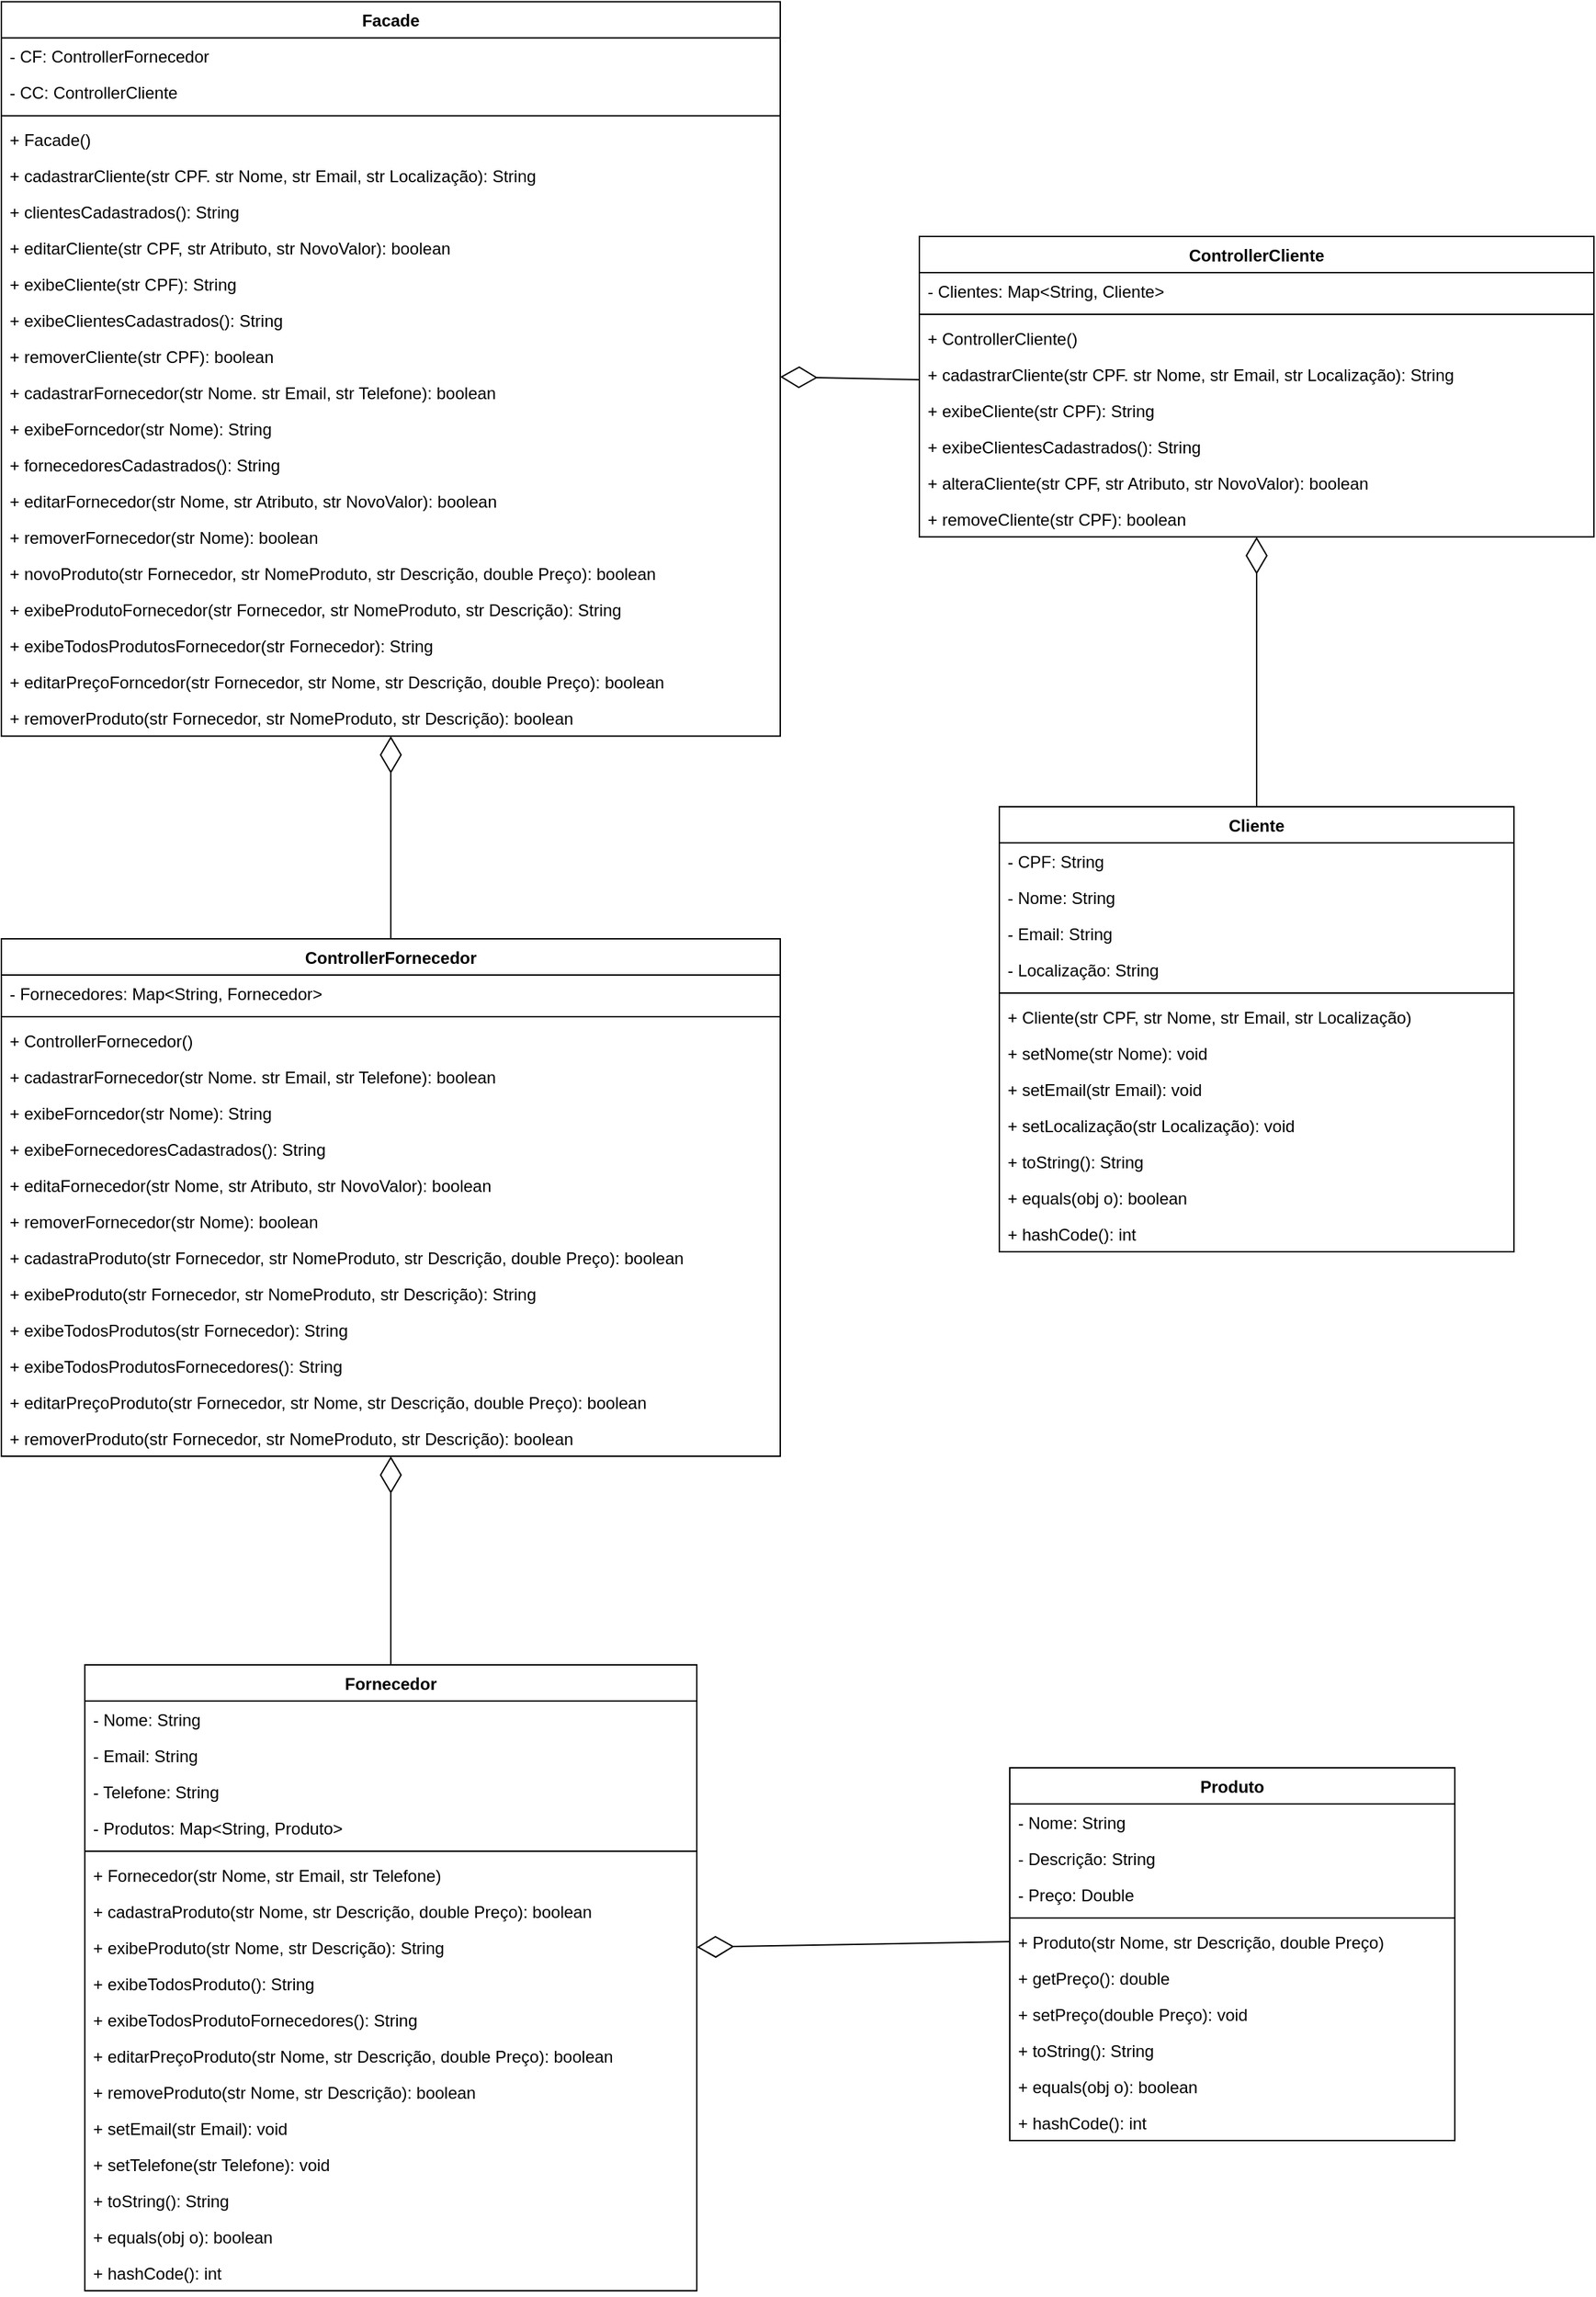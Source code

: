 <mxfile version="10.6.7" type="github"><diagram id="1dacf897ab-67nC6Y--v" name="Page-1"><mxGraphModel dx="1327" dy="1878" grid="1" gridSize="10" guides="1" tooltips="1" connect="1" arrows="1" fold="1" page="1" pageScale="1" pageWidth="850" pageHeight="1100" math="0" shadow="0"><root><mxCell id="0"/><mxCell id="1" parent="0"/><mxCell id="9AOsRPNk2wngLEuKn75F-15" value="ControllerFornecedor" style="swimlane;fontStyle=1;align=center;verticalAlign=top;childLayout=stackLayout;horizontal=1;startSize=26;horizontalStack=0;resizeParent=1;resizeParentMax=0;resizeLast=0;collapsible=1;marginBottom=0;" parent="1" vertex="1"><mxGeometry x="30" y="175" width="560" height="372" as="geometry"/></mxCell><mxCell id="9AOsRPNk2wngLEuKn75F-70" value="- Fornecedores: Map&lt;String, Fornecedor&gt;" style="text;strokeColor=none;fillColor=none;align=left;verticalAlign=top;spacingLeft=4;spacingRight=4;overflow=hidden;rotatable=0;points=[[0,0.5],[1,0.5]];portConstraint=eastwest;" parent="9AOsRPNk2wngLEuKn75F-15" vertex="1"><mxGeometry y="26" width="560" height="26" as="geometry"/></mxCell><mxCell id="9AOsRPNk2wngLEuKn75F-17" value="" style="line;strokeWidth=1;fillColor=none;align=left;verticalAlign=middle;spacingTop=-1;spacingLeft=3;spacingRight=3;rotatable=0;labelPosition=right;points=[];portConstraint=eastwest;" parent="9AOsRPNk2wngLEuKn75F-15" vertex="1"><mxGeometry y="52" width="560" height="8" as="geometry"/></mxCell><mxCell id="9AOsRPNk2wngLEuKn75F-25" value="+ ControllerFornecedor()" style="text;strokeColor=none;fillColor=none;align=left;verticalAlign=top;spacingLeft=4;spacingRight=4;overflow=hidden;rotatable=0;points=[[0,0.5],[1,0.5]];portConstraint=eastwest;" parent="9AOsRPNk2wngLEuKn75F-15" vertex="1"><mxGeometry y="60" width="560" height="26" as="geometry"/></mxCell><mxCell id="9AOsRPNk2wngLEuKn75F-29" value="+ cadastrarFornecedor(str Nome. str Email, str Telefone): boolean" style="text;strokeColor=none;fillColor=none;align=left;verticalAlign=top;spacingLeft=4;spacingRight=4;overflow=hidden;rotatable=0;points=[[0,0.5],[1,0.5]];portConstraint=eastwest;" parent="9AOsRPNk2wngLEuKn75F-15" vertex="1"><mxGeometry y="86" width="560" height="26" as="geometry"/></mxCell><mxCell id="9AOsRPNk2wngLEuKn75F-30" value="+ exibeForncedor(str Nome): String" style="text;strokeColor=none;fillColor=none;align=left;verticalAlign=top;spacingLeft=4;spacingRight=4;overflow=hidden;rotatable=0;points=[[0,0.5],[1,0.5]];portConstraint=eastwest;" parent="9AOsRPNk2wngLEuKn75F-15" vertex="1"><mxGeometry y="112" width="560" height="26" as="geometry"/></mxCell><mxCell id="9AOsRPNk2wngLEuKn75F-74" value="+ exibeFornecedoresCadastrados(): String" style="text;strokeColor=none;fillColor=none;align=left;verticalAlign=top;spacingLeft=4;spacingRight=4;overflow=hidden;rotatable=0;points=[[0,0.5],[1,0.5]];portConstraint=eastwest;" parent="9AOsRPNk2wngLEuKn75F-15" vertex="1"><mxGeometry y="138" width="560" height="26" as="geometry"/></mxCell><mxCell id="x8V8g_5P_3OUalt4DLKh-25" value="+ editaFornecedor(str Nome, str Atributo, str NovoValor): boolean" style="text;strokeColor=none;fillColor=none;align=left;verticalAlign=top;spacingLeft=4;spacingRight=4;overflow=hidden;rotatable=0;points=[[0,0.5],[1,0.5]];portConstraint=eastwest;" parent="9AOsRPNk2wngLEuKn75F-15" vertex="1"><mxGeometry y="164" width="560" height="26" as="geometry"/></mxCell><mxCell id="9AOsRPNk2wngLEuKn75F-76" value="+ removerFornecedor(str Nome): boolean" style="text;strokeColor=none;fillColor=none;align=left;verticalAlign=top;spacingLeft=4;spacingRight=4;overflow=hidden;rotatable=0;points=[[0,0.5],[1,0.5]];portConstraint=eastwest;" parent="9AOsRPNk2wngLEuKn75F-15" vertex="1"><mxGeometry y="190" width="560" height="26" as="geometry"/></mxCell><mxCell id="9AOsRPNk2wngLEuKn75F-77" value="+ cadastraProduto(str Fornecedor, str NomeProduto, str Descrição, double Preço): boolean" style="text;strokeColor=none;fillColor=none;align=left;verticalAlign=top;spacingLeft=4;spacingRight=4;overflow=hidden;rotatable=0;points=[[0,0.5],[1,0.5]];portConstraint=eastwest;" parent="9AOsRPNk2wngLEuKn75F-15" vertex="1"><mxGeometry y="216" width="560" height="26" as="geometry"/></mxCell><mxCell id="9AOsRPNk2wngLEuKn75F-78" value="+ exibeProduto(str Fornecedor, str NomeProduto, str Descrição): String" style="text;strokeColor=none;fillColor=none;align=left;verticalAlign=top;spacingLeft=4;spacingRight=4;overflow=hidden;rotatable=0;points=[[0,0.5],[1,0.5]];portConstraint=eastwest;" parent="9AOsRPNk2wngLEuKn75F-15" vertex="1"><mxGeometry y="242" width="560" height="26" as="geometry"/></mxCell><mxCell id="9AOsRPNk2wngLEuKn75F-81" value="+ exibeTodosProdutos(str Fornecedor): String" style="text;strokeColor=none;fillColor=none;align=left;verticalAlign=top;spacingLeft=4;spacingRight=4;overflow=hidden;rotatable=0;points=[[0,0.5],[1,0.5]];portConstraint=eastwest;" parent="9AOsRPNk2wngLEuKn75F-15" vertex="1"><mxGeometry y="268" width="560" height="26" as="geometry"/></mxCell><mxCell id="x8V8g_5P_3OUalt4DLKh-27" value="+ exibeTodosProdutosFornecedores(): String" style="text;strokeColor=none;fillColor=none;align=left;verticalAlign=top;spacingLeft=4;spacingRight=4;overflow=hidden;rotatable=0;points=[[0,0.5],[1,0.5]];portConstraint=eastwest;" parent="9AOsRPNk2wngLEuKn75F-15" vertex="1"><mxGeometry y="294" width="560" height="26" as="geometry"/></mxCell><mxCell id="9AOsRPNk2wngLEuKn75F-82" value="+ editarPreçoProduto(str Fornecedor, str Nome, str Descrição, double Preço): boolean" style="text;strokeColor=none;fillColor=none;align=left;verticalAlign=top;spacingLeft=4;spacingRight=4;overflow=hidden;rotatable=0;points=[[0,0.5],[1,0.5]];portConstraint=eastwest;" parent="9AOsRPNk2wngLEuKn75F-15" vertex="1"><mxGeometry y="320" width="560" height="26" as="geometry"/></mxCell><mxCell id="9AOsRPNk2wngLEuKn75F-84" value="+ removerProduto(str Fornecedor, str NomeProduto, str Descrição): boolean" style="text;strokeColor=none;fillColor=none;align=left;verticalAlign=top;spacingLeft=4;spacingRight=4;overflow=hidden;rotatable=0;points=[[0,0.5],[1,0.5]];portConstraint=eastwest;" parent="9AOsRPNk2wngLEuKn75F-15" vertex="1"><mxGeometry y="346" width="560" height="26" as="geometry"/></mxCell><mxCell id="9AOsRPNk2wngLEuKn75F-31" value="Cliente" style="swimlane;fontStyle=1;align=center;verticalAlign=top;childLayout=stackLayout;horizontal=1;startSize=26;horizontalStack=0;resizeParent=1;resizeParentMax=0;resizeLast=0;collapsible=1;marginBottom=0;" parent="1" vertex="1"><mxGeometry x="747.5" y="80" width="370" height="320" as="geometry"/></mxCell><mxCell id="9AOsRPNk2wngLEuKn75F-32" value="- CPF: String" style="text;strokeColor=none;fillColor=none;align=left;verticalAlign=top;spacingLeft=4;spacingRight=4;overflow=hidden;rotatable=0;points=[[0,0.5],[1,0.5]];portConstraint=eastwest;" parent="9AOsRPNk2wngLEuKn75F-31" vertex="1"><mxGeometry y="26" width="370" height="26" as="geometry"/></mxCell><mxCell id="9AOsRPNk2wngLEuKn75F-35" value="- Nome: String" style="text;strokeColor=none;fillColor=none;align=left;verticalAlign=top;spacingLeft=4;spacingRight=4;overflow=hidden;rotatable=0;points=[[0,0.5],[1,0.5]];portConstraint=eastwest;" parent="9AOsRPNk2wngLEuKn75F-31" vertex="1"><mxGeometry y="52" width="370" height="26" as="geometry"/></mxCell><mxCell id="9AOsRPNk2wngLEuKn75F-36" value="- Email: String" style="text;strokeColor=none;fillColor=none;align=left;verticalAlign=top;spacingLeft=4;spacingRight=4;overflow=hidden;rotatable=0;points=[[0,0.5],[1,0.5]];portConstraint=eastwest;" parent="9AOsRPNk2wngLEuKn75F-31" vertex="1"><mxGeometry y="78" width="370" height="26" as="geometry"/></mxCell><mxCell id="9AOsRPNk2wngLEuKn75F-37" value="- Localização: String" style="text;strokeColor=none;fillColor=none;align=left;verticalAlign=top;spacingLeft=4;spacingRight=4;overflow=hidden;rotatable=0;points=[[0,0.5],[1,0.5]];portConstraint=eastwest;" parent="9AOsRPNk2wngLEuKn75F-31" vertex="1"><mxGeometry y="104" width="370" height="26" as="geometry"/></mxCell><mxCell id="9AOsRPNk2wngLEuKn75F-33" value="" style="line;strokeWidth=1;fillColor=none;align=left;verticalAlign=middle;spacingTop=-1;spacingLeft=3;spacingRight=3;rotatable=0;labelPosition=right;points=[];portConstraint=eastwest;" parent="9AOsRPNk2wngLEuKn75F-31" vertex="1"><mxGeometry y="130" width="370" height="8" as="geometry"/></mxCell><mxCell id="9AOsRPNk2wngLEuKn75F-38" value="+ Cliente(str CPF, str Nome, str Email, str Localização)" style="text;strokeColor=none;fillColor=none;align=left;verticalAlign=top;spacingLeft=4;spacingRight=4;overflow=hidden;rotatable=0;points=[[0,0.5],[1,0.5]];portConstraint=eastwest;" parent="9AOsRPNk2wngLEuKn75F-31" vertex="1"><mxGeometry y="138" width="370" height="26" as="geometry"/></mxCell><mxCell id="9AOsRPNk2wngLEuKn75F-71" value="+ setNome(str Nome): void" style="text;strokeColor=none;fillColor=none;align=left;verticalAlign=top;spacingLeft=4;spacingRight=4;overflow=hidden;rotatable=0;points=[[0,0.5],[1,0.5]];portConstraint=eastwest;" parent="9AOsRPNk2wngLEuKn75F-31" vertex="1"><mxGeometry y="164" width="370" height="26" as="geometry"/></mxCell><mxCell id="9AOsRPNk2wngLEuKn75F-72" value="+ setEmail(str Email): void" style="text;strokeColor=none;fillColor=none;align=left;verticalAlign=top;spacingLeft=4;spacingRight=4;overflow=hidden;rotatable=0;points=[[0,0.5],[1,0.5]];portConstraint=eastwest;" parent="9AOsRPNk2wngLEuKn75F-31" vertex="1"><mxGeometry y="190" width="370" height="26" as="geometry"/></mxCell><mxCell id="9AOsRPNk2wngLEuKn75F-73" value="+ setLocalização(str Localização): void" style="text;strokeColor=none;fillColor=none;align=left;verticalAlign=top;spacingLeft=4;spacingRight=4;overflow=hidden;rotatable=0;points=[[0,0.5],[1,0.5]];portConstraint=eastwest;" parent="9AOsRPNk2wngLEuKn75F-31" vertex="1"><mxGeometry y="216" width="370" height="26" as="geometry"/></mxCell><mxCell id="9AOsRPNk2wngLEuKn75F-34" value="+ toString(): String" style="text;strokeColor=none;fillColor=none;align=left;verticalAlign=top;spacingLeft=4;spacingRight=4;overflow=hidden;rotatable=0;points=[[0,0.5],[1,0.5]];portConstraint=eastwest;" parent="9AOsRPNk2wngLEuKn75F-31" vertex="1"><mxGeometry y="242" width="370" height="26" as="geometry"/></mxCell><mxCell id="9AOsRPNk2wngLEuKn75F-39" value="+ equals(obj o): boolean" style="text;strokeColor=none;fillColor=none;align=left;verticalAlign=top;spacingLeft=4;spacingRight=4;overflow=hidden;rotatable=0;points=[[0,0.5],[1,0.5]];portConstraint=eastwest;" parent="9AOsRPNk2wngLEuKn75F-31" vertex="1"><mxGeometry y="268" width="370" height="26" as="geometry"/></mxCell><mxCell id="9AOsRPNk2wngLEuKn75F-40" value="+ hashCode(): int" style="text;strokeColor=none;fillColor=none;align=left;verticalAlign=top;spacingLeft=4;spacingRight=4;overflow=hidden;rotatable=0;points=[[0,0.5],[1,0.5]];portConstraint=eastwest;" parent="9AOsRPNk2wngLEuKn75F-31" vertex="1"><mxGeometry y="294" width="370" height="26" as="geometry"/></mxCell><mxCell id="9AOsRPNk2wngLEuKn75F-41" value="Produto" style="swimlane;fontStyle=1;align=center;verticalAlign=top;childLayout=stackLayout;horizontal=1;startSize=26;horizontalStack=0;resizeParent=1;resizeParentMax=0;resizeLast=0;collapsible=1;marginBottom=0;" parent="1" vertex="1"><mxGeometry x="755" y="771" width="320" height="268" as="geometry"/></mxCell><mxCell id="9AOsRPNk2wngLEuKn75F-42" value="- Nome: String" style="text;strokeColor=none;fillColor=none;align=left;verticalAlign=top;spacingLeft=4;spacingRight=4;overflow=hidden;rotatable=0;points=[[0,0.5],[1,0.5]];portConstraint=eastwest;" parent="9AOsRPNk2wngLEuKn75F-41" vertex="1"><mxGeometry y="26" width="320" height="26" as="geometry"/></mxCell><mxCell id="9AOsRPNk2wngLEuKn75F-45" value="- Descrição: String" style="text;strokeColor=none;fillColor=none;align=left;verticalAlign=top;spacingLeft=4;spacingRight=4;overflow=hidden;rotatable=0;points=[[0,0.5],[1,0.5]];portConstraint=eastwest;" parent="9AOsRPNk2wngLEuKn75F-41" vertex="1"><mxGeometry y="52" width="320" height="26" as="geometry"/></mxCell><mxCell id="9AOsRPNk2wngLEuKn75F-46" value="- Preço: Double" style="text;strokeColor=none;fillColor=none;align=left;verticalAlign=top;spacingLeft=4;spacingRight=4;overflow=hidden;rotatable=0;points=[[0,0.5],[1,0.5]];portConstraint=eastwest;" parent="9AOsRPNk2wngLEuKn75F-41" vertex="1"><mxGeometry y="78" width="320" height="26" as="geometry"/></mxCell><mxCell id="9AOsRPNk2wngLEuKn75F-43" value="" style="line;strokeWidth=1;fillColor=none;align=left;verticalAlign=middle;spacingTop=-1;spacingLeft=3;spacingRight=3;rotatable=0;labelPosition=right;points=[];portConstraint=eastwest;" parent="9AOsRPNk2wngLEuKn75F-41" vertex="1"><mxGeometry y="104" width="320" height="8" as="geometry"/></mxCell><mxCell id="9AOsRPNk2wngLEuKn75F-44" value="+ Produto(str Nome, str Descrição, double Preço)" style="text;strokeColor=none;fillColor=none;align=left;verticalAlign=top;spacingLeft=4;spacingRight=4;overflow=hidden;rotatable=0;points=[[0,0.5],[1,0.5]];portConstraint=eastwest;" parent="9AOsRPNk2wngLEuKn75F-41" vertex="1"><mxGeometry y="112" width="320" height="26" as="geometry"/></mxCell><mxCell id="9AOsRPNk2wngLEuKn75F-51" value="+ getPreço(): double" style="text;strokeColor=none;fillColor=none;align=left;verticalAlign=top;spacingLeft=4;spacingRight=4;overflow=hidden;rotatable=0;points=[[0,0.5],[1,0.5]];portConstraint=eastwest;" parent="9AOsRPNk2wngLEuKn75F-41" vertex="1"><mxGeometry y="138" width="320" height="26" as="geometry"/></mxCell><mxCell id="x8V8g_5P_3OUalt4DLKh-21" value="+ setPreço(double Preço): void" style="text;strokeColor=none;fillColor=none;align=left;verticalAlign=top;spacingLeft=4;spacingRight=4;overflow=hidden;rotatable=0;points=[[0,0.5],[1,0.5]];portConstraint=eastwest;" parent="9AOsRPNk2wngLEuKn75F-41" vertex="1"><mxGeometry y="164" width="320" height="26" as="geometry"/></mxCell><mxCell id="9AOsRPNk2wngLEuKn75F-48" value="+ toString(): String" style="text;strokeColor=none;fillColor=none;align=left;verticalAlign=top;spacingLeft=4;spacingRight=4;overflow=hidden;rotatable=0;points=[[0,0.5],[1,0.5]];portConstraint=eastwest;" parent="9AOsRPNk2wngLEuKn75F-41" vertex="1"><mxGeometry y="190" width="320" height="26" as="geometry"/></mxCell><mxCell id="9AOsRPNk2wngLEuKn75F-49" value="+ equals(obj o): boolean" style="text;strokeColor=none;fillColor=none;align=left;verticalAlign=top;spacingLeft=4;spacingRight=4;overflow=hidden;rotatable=0;points=[[0,0.5],[1,0.5]];portConstraint=eastwest;" parent="9AOsRPNk2wngLEuKn75F-41" vertex="1"><mxGeometry y="216" width="320" height="26" as="geometry"/></mxCell><mxCell id="9AOsRPNk2wngLEuKn75F-50" value="+ hashCode(): int" style="text;strokeColor=none;fillColor=none;align=left;verticalAlign=top;spacingLeft=4;spacingRight=4;overflow=hidden;rotatable=0;points=[[0,0.5],[1,0.5]];portConstraint=eastwest;" parent="9AOsRPNk2wngLEuKn75F-41" vertex="1"><mxGeometry y="242" width="320" height="26" as="geometry"/></mxCell><mxCell id="9AOsRPNk2wngLEuKn75F-52" value="Fornecedor" style="swimlane;fontStyle=1;align=center;verticalAlign=top;childLayout=stackLayout;horizontal=1;startSize=26;horizontalStack=0;resizeParent=1;resizeParentMax=0;resizeLast=0;collapsible=1;marginBottom=0;" parent="1" vertex="1"><mxGeometry x="90" y="697" width="440" height="450" as="geometry"/></mxCell><mxCell id="9AOsRPNk2wngLEuKn75F-53" value="- Nome: String" style="text;strokeColor=none;fillColor=none;align=left;verticalAlign=top;spacingLeft=4;spacingRight=4;overflow=hidden;rotatable=0;points=[[0,0.5],[1,0.5]];portConstraint=eastwest;" parent="9AOsRPNk2wngLEuKn75F-52" vertex="1"><mxGeometry y="26" width="440" height="26" as="geometry"/></mxCell><mxCell id="9AOsRPNk2wngLEuKn75F-61" value="- Email: String" style="text;strokeColor=none;fillColor=none;align=left;verticalAlign=top;spacingLeft=4;spacingRight=4;overflow=hidden;rotatable=0;points=[[0,0.5],[1,0.5]];portConstraint=eastwest;" parent="9AOsRPNk2wngLEuKn75F-52" vertex="1"><mxGeometry y="52" width="440" height="26" as="geometry"/></mxCell><mxCell id="9AOsRPNk2wngLEuKn75F-62" value="- Telefone: String" style="text;strokeColor=none;fillColor=none;align=left;verticalAlign=top;spacingLeft=4;spacingRight=4;overflow=hidden;rotatable=0;points=[[0,0.5],[1,0.5]];portConstraint=eastwest;" parent="9AOsRPNk2wngLEuKn75F-52" vertex="1"><mxGeometry y="78" width="440" height="26" as="geometry"/></mxCell><mxCell id="9AOsRPNk2wngLEuKn75F-68" value="- Produtos: Map&lt;String, Produto&gt;" style="text;strokeColor=none;fillColor=none;align=left;verticalAlign=top;spacingLeft=4;spacingRight=4;overflow=hidden;rotatable=0;points=[[0,0.5],[1,0.5]];portConstraint=eastwest;" parent="9AOsRPNk2wngLEuKn75F-52" vertex="1"><mxGeometry y="104" width="440" height="26" as="geometry"/></mxCell><mxCell id="9AOsRPNk2wngLEuKn75F-54" value="" style="line;strokeWidth=1;fillColor=none;align=left;verticalAlign=middle;spacingTop=-1;spacingLeft=3;spacingRight=3;rotatable=0;labelPosition=right;points=[];portConstraint=eastwest;" parent="9AOsRPNk2wngLEuKn75F-52" vertex="1"><mxGeometry y="130" width="440" height="8" as="geometry"/></mxCell><mxCell id="9AOsRPNk2wngLEuKn75F-55" value="+ Fornecedor(str Nome, str Email, str Telefone)" style="text;strokeColor=none;fillColor=none;align=left;verticalAlign=top;spacingLeft=4;spacingRight=4;overflow=hidden;rotatable=0;points=[[0,0.5],[1,0.5]];portConstraint=eastwest;" parent="9AOsRPNk2wngLEuKn75F-52" vertex="1"><mxGeometry y="138" width="440" height="26" as="geometry"/></mxCell><mxCell id="x8V8g_5P_3OUalt4DLKh-22" value="+ cadastraProduto(str Nome, str Descrição, double Preço): boolean" style="text;strokeColor=none;fillColor=none;align=left;verticalAlign=top;spacingLeft=4;spacingRight=4;overflow=hidden;rotatable=0;points=[[0,0.5],[1,0.5]];portConstraint=eastwest;" parent="9AOsRPNk2wngLEuKn75F-52" vertex="1"><mxGeometry y="164" width="440" height="26" as="geometry"/></mxCell><mxCell id="9AOsRPNk2wngLEuKn75F-79" value="+ exibeProduto(str Nome, str Descrição): String" style="text;strokeColor=none;fillColor=none;align=left;verticalAlign=top;spacingLeft=4;spacingRight=4;overflow=hidden;rotatable=0;points=[[0,0.5],[1,0.5]];portConstraint=eastwest;" parent="9AOsRPNk2wngLEuKn75F-52" vertex="1"><mxGeometry y="190" width="440" height="26" as="geometry"/></mxCell><mxCell id="9AOsRPNk2wngLEuKn75F-80" value="+ exibeTodosProduto(): String" style="text;strokeColor=none;fillColor=none;align=left;verticalAlign=top;spacingLeft=4;spacingRight=4;overflow=hidden;rotatable=0;points=[[0,0.5],[1,0.5]];portConstraint=eastwest;" parent="9AOsRPNk2wngLEuKn75F-52" vertex="1"><mxGeometry y="216" width="440" height="26" as="geometry"/></mxCell><mxCell id="x8V8g_5P_3OUalt4DLKh-23" value="+ exibeTodosProdutoFornecedores(): String" style="text;strokeColor=none;fillColor=none;align=left;verticalAlign=top;spacingLeft=4;spacingRight=4;overflow=hidden;rotatable=0;points=[[0,0.5],[1,0.5]];portConstraint=eastwest;" parent="9AOsRPNk2wngLEuKn75F-52" vertex="1"><mxGeometry y="242" width="440" height="26" as="geometry"/></mxCell><mxCell id="9AOsRPNk2wngLEuKn75F-83" value="+ editarPreçoProduto(str Nome, str Descrição, double Preço): boolean" style="text;strokeColor=none;fillColor=none;align=left;verticalAlign=top;spacingLeft=4;spacingRight=4;overflow=hidden;rotatable=0;points=[[0,0.5],[1,0.5]];portConstraint=eastwest;" parent="9AOsRPNk2wngLEuKn75F-52" vertex="1"><mxGeometry y="268" width="440" height="26" as="geometry"/></mxCell><mxCell id="x8V8g_5P_3OUalt4DLKh-24" value="+ removeProduto(str Nome, str Descrição): boolean" style="text;strokeColor=none;fillColor=none;align=left;verticalAlign=top;spacingLeft=4;spacingRight=4;overflow=hidden;rotatable=0;points=[[0,0.5],[1,0.5]];portConstraint=eastwest;" parent="9AOsRPNk2wngLEuKn75F-52" vertex="1"><mxGeometry y="294" width="440" height="26" as="geometry"/></mxCell><mxCell id="9AOsRPNk2wngLEuKn75F-64" value="+ setEmail(str Email): void" style="text;strokeColor=none;fillColor=none;align=left;verticalAlign=top;spacingLeft=4;spacingRight=4;overflow=hidden;rotatable=0;points=[[0,0.5],[1,0.5]];portConstraint=eastwest;" parent="9AOsRPNk2wngLEuKn75F-52" vertex="1"><mxGeometry y="320" width="440" height="26" as="geometry"/></mxCell><mxCell id="9AOsRPNk2wngLEuKn75F-65" value="+ setTelefone(str Telefone): void" style="text;strokeColor=none;fillColor=none;align=left;verticalAlign=top;spacingLeft=4;spacingRight=4;overflow=hidden;rotatable=0;points=[[0,0.5],[1,0.5]];portConstraint=eastwest;" parent="9AOsRPNk2wngLEuKn75F-52" vertex="1"><mxGeometry y="346" width="440" height="26" as="geometry"/></mxCell><mxCell id="9AOsRPNk2wngLEuKn75F-63" value="+ toString(): String" style="text;strokeColor=none;fillColor=none;align=left;verticalAlign=top;spacingLeft=4;spacingRight=4;overflow=hidden;rotatable=0;points=[[0,0.5],[1,0.5]];portConstraint=eastwest;" parent="9AOsRPNk2wngLEuKn75F-52" vertex="1"><mxGeometry y="372" width="440" height="26" as="geometry"/></mxCell><mxCell id="9AOsRPNk2wngLEuKn75F-66" value="+ equals(obj o): boolean" style="text;strokeColor=none;fillColor=none;align=left;verticalAlign=top;spacingLeft=4;spacingRight=4;overflow=hidden;rotatable=0;points=[[0,0.5],[1,0.5]];portConstraint=eastwest;" parent="9AOsRPNk2wngLEuKn75F-52" vertex="1"><mxGeometry y="398" width="440" height="26" as="geometry"/></mxCell><mxCell id="9AOsRPNk2wngLEuKn75F-67" value="+ hashCode(): int" style="text;strokeColor=none;fillColor=none;align=left;verticalAlign=top;spacingLeft=4;spacingRight=4;overflow=hidden;rotatable=0;points=[[0,0.5],[1,0.5]];portConstraint=eastwest;" parent="9AOsRPNk2wngLEuKn75F-52" vertex="1"><mxGeometry y="424" width="440" height="26" as="geometry"/></mxCell><mxCell id="9AOsRPNk2wngLEuKn75F-86" value="" style="endArrow=diamondThin;endFill=0;endSize=24;html=1;exitX=0;exitY=0.5;exitDx=0;exitDy=0;entryX=1;entryY=0.5;entryDx=0;entryDy=0;" parent="1" source="9AOsRPNk2wngLEuKn75F-44" target="9AOsRPNk2wngLEuKn75F-79" edge="1"><mxGeometry width="160" relative="1" as="geometry"><mxPoint x="500" y="900" as="sourcePoint"/><mxPoint x="660" y="900" as="targetPoint"/></mxGeometry></mxCell><mxCell id="9AOsRPNk2wngLEuKn75F-87" value="" style="endArrow=diamondThin;endFill=0;endSize=24;html=1;exitX=0.5;exitY=0;exitDx=0;exitDy=0;" parent="1" source="9AOsRPNk2wngLEuKn75F-52" target="9AOsRPNk2wngLEuKn75F-15" edge="1"><mxGeometry width="160" relative="1" as="geometry"><mxPoint x="280" y="670" as="sourcePoint"/><mxPoint x="280" y="612" as="targetPoint"/></mxGeometry></mxCell><mxCell id="9AOsRPNk2wngLEuKn75F-88" value="" style="endArrow=diamondThin;endFill=0;endSize=24;html=1;" parent="1" source="9AOsRPNk2wngLEuKn75F-31" target="x8V8g_5P_3OUalt4DLKh-13" edge="1"><mxGeometry width="160" relative="1" as="geometry"><mxPoint x="620" y="530" as="sourcePoint"/><mxPoint x="780" y="530" as="targetPoint"/></mxGeometry></mxCell><mxCell id="9AOsRPNk2wngLEuKn75F-89" value="Facade" style="swimlane;fontStyle=1;align=center;verticalAlign=top;childLayout=stackLayout;horizontal=1;startSize=26;horizontalStack=0;resizeParent=1;resizeParentMax=0;resizeLast=0;collapsible=1;marginBottom=0;" parent="1" vertex="1"><mxGeometry x="30" y="-498.765" width="560" height="528" as="geometry"/></mxCell><mxCell id="9AOsRPNk2wngLEuKn75F-90" value="- CF: ControllerFornecedor" style="text;strokeColor=none;fillColor=none;align=left;verticalAlign=top;spacingLeft=4;spacingRight=4;overflow=hidden;rotatable=0;points=[[0,0.5],[1,0.5]];portConstraint=eastwest;" parent="9AOsRPNk2wngLEuKn75F-89" vertex="1"><mxGeometry y="26" width="560" height="26" as="geometry"/></mxCell><mxCell id="x8V8g_5P_3OUalt4DLKh-32" value="- CC: ControllerCliente" style="text;strokeColor=none;fillColor=none;align=left;verticalAlign=top;spacingLeft=4;spacingRight=4;overflow=hidden;rotatable=0;points=[[0,0.5],[1,0.5]];portConstraint=eastwest;" parent="9AOsRPNk2wngLEuKn75F-89" vertex="1"><mxGeometry y="52" width="560" height="26" as="geometry"/></mxCell><mxCell id="9AOsRPNk2wngLEuKn75F-92" value="" style="line;strokeWidth=1;fillColor=none;align=left;verticalAlign=middle;spacingTop=-1;spacingLeft=3;spacingRight=3;rotatable=0;labelPosition=right;points=[];portConstraint=eastwest;" parent="9AOsRPNk2wngLEuKn75F-89" vertex="1"><mxGeometry y="78" width="560" height="8" as="geometry"/></mxCell><mxCell id="9AOsRPNk2wngLEuKn75F-93" value="+ Facade()" style="text;strokeColor=none;fillColor=none;align=left;verticalAlign=top;spacingLeft=4;spacingRight=4;overflow=hidden;rotatable=0;points=[[0,0.5],[1,0.5]];portConstraint=eastwest;" parent="9AOsRPNk2wngLEuKn75F-89" vertex="1"><mxGeometry y="86" width="560" height="26" as="geometry"/></mxCell><mxCell id="9AOsRPNk2wngLEuKn75F-94" value="+ cadastrarCliente(str CPF. str Nome, str Email, str Localização): String" style="text;strokeColor=none;fillColor=none;align=left;verticalAlign=top;spacingLeft=4;spacingRight=4;overflow=hidden;rotatable=0;points=[[0,0.5],[1,0.5]];portConstraint=eastwest;" parent="9AOsRPNk2wngLEuKn75F-89" vertex="1"><mxGeometry y="112" width="560" height="26" as="geometry"/></mxCell><mxCell id="9AOsRPNk2wngLEuKn75F-95" value="+ clientesCadastrados(): String" style="text;strokeColor=none;fillColor=none;align=left;verticalAlign=top;spacingLeft=4;spacingRight=4;overflow=hidden;rotatable=0;points=[[0,0.5],[1,0.5]];portConstraint=eastwest;" parent="9AOsRPNk2wngLEuKn75F-89" vertex="1"><mxGeometry y="138" width="560" height="26" as="geometry"/></mxCell><mxCell id="9AOsRPNk2wngLEuKn75F-96" value="+ editarCliente(str CPF, str Atributo, str NovoValor): boolean" style="text;strokeColor=none;fillColor=none;align=left;verticalAlign=top;spacingLeft=4;spacingRight=4;overflow=hidden;rotatable=0;points=[[0,0.5],[1,0.5]];portConstraint=eastwest;" parent="9AOsRPNk2wngLEuKn75F-89" vertex="1"><mxGeometry y="164" width="560" height="26" as="geometry"/></mxCell><mxCell id="lCurZAXpJlv9BvJIzp4_-4" value="+ exibeCliente(str CPF): String" style="text;strokeColor=none;fillColor=none;align=left;verticalAlign=top;spacingLeft=4;spacingRight=4;overflow=hidden;rotatable=0;points=[[0,0.5],[1,0.5]];portConstraint=eastwest;" parent="9AOsRPNk2wngLEuKn75F-89" vertex="1"><mxGeometry y="190" width="560" height="26" as="geometry"/></mxCell><mxCell id="lCurZAXpJlv9BvJIzp4_-5" value="+ exibeClientesCadastrados(): String" style="text;strokeColor=none;fillColor=none;align=left;verticalAlign=top;spacingLeft=4;spacingRight=4;overflow=hidden;rotatable=0;points=[[0,0.5],[1,0.5]];portConstraint=eastwest;" parent="9AOsRPNk2wngLEuKn75F-89" vertex="1"><mxGeometry y="216" width="560" height="26" as="geometry"/></mxCell><mxCell id="9AOsRPNk2wngLEuKn75F-97" value="+ removerCliente(str CPF): boolean" style="text;strokeColor=none;fillColor=none;align=left;verticalAlign=top;spacingLeft=4;spacingRight=4;overflow=hidden;rotatable=0;points=[[0,0.5],[1,0.5]];portConstraint=eastwest;" parent="9AOsRPNk2wngLEuKn75F-89" vertex="1"><mxGeometry y="242" width="560" height="26" as="geometry"/></mxCell><mxCell id="9AOsRPNk2wngLEuKn75F-98" value="+ cadastrarFornecedor(str Nome. str Email, str Telefone): boolean" style="text;strokeColor=none;fillColor=none;align=left;verticalAlign=top;spacingLeft=4;spacingRight=4;overflow=hidden;rotatable=0;points=[[0,0.5],[1,0.5]];portConstraint=eastwest;" parent="9AOsRPNk2wngLEuKn75F-89" vertex="1"><mxGeometry y="268" width="560" height="26" as="geometry"/></mxCell><mxCell id="9AOsRPNk2wngLEuKn75F-99" value="+ exibeForncedor(str Nome): String" style="text;strokeColor=none;fillColor=none;align=left;verticalAlign=top;spacingLeft=4;spacingRight=4;overflow=hidden;rotatable=0;points=[[0,0.5],[1,0.5]];portConstraint=eastwest;" parent="9AOsRPNk2wngLEuKn75F-89" vertex="1"><mxGeometry y="294" width="560" height="26" as="geometry"/></mxCell><mxCell id="9AOsRPNk2wngLEuKn75F-100" value="+ fornecedoresCadastrados(): String" style="text;strokeColor=none;fillColor=none;align=left;verticalAlign=top;spacingLeft=4;spacingRight=4;overflow=hidden;rotatable=0;points=[[0,0.5],[1,0.5]];portConstraint=eastwest;" parent="9AOsRPNk2wngLEuKn75F-89" vertex="1"><mxGeometry y="320" width="560" height="26" as="geometry"/></mxCell><mxCell id="9AOsRPNk2wngLEuKn75F-101" value="+ editarFornecedor(str Nome, str Atributo, str NovoValor): boolean" style="text;strokeColor=none;fillColor=none;align=left;verticalAlign=top;spacingLeft=4;spacingRight=4;overflow=hidden;rotatable=0;points=[[0,0.5],[1,0.5]];portConstraint=eastwest;" parent="9AOsRPNk2wngLEuKn75F-89" vertex="1"><mxGeometry y="346" width="560" height="26" as="geometry"/></mxCell><mxCell id="9AOsRPNk2wngLEuKn75F-102" value="+ removerFornecedor(str Nome): boolean" style="text;strokeColor=none;fillColor=none;align=left;verticalAlign=top;spacingLeft=4;spacingRight=4;overflow=hidden;rotatable=0;points=[[0,0.5],[1,0.5]];portConstraint=eastwest;" parent="9AOsRPNk2wngLEuKn75F-89" vertex="1"><mxGeometry y="372" width="560" height="26" as="geometry"/></mxCell><mxCell id="9AOsRPNk2wngLEuKn75F-103" value="+ novoProduto(str Fornecedor, str NomeProduto, str Descrição, double Preço): boolean" style="text;strokeColor=none;fillColor=none;align=left;verticalAlign=top;spacingLeft=4;spacingRight=4;overflow=hidden;rotatable=0;points=[[0,0.5],[1,0.5]];portConstraint=eastwest;" parent="9AOsRPNk2wngLEuKn75F-89" vertex="1"><mxGeometry y="398" width="560" height="26" as="geometry"/></mxCell><mxCell id="9AOsRPNk2wngLEuKn75F-104" value="+ exibeProdutoFornecedor(str Fornecedor, str NomeProduto, str Descrição): String" style="text;strokeColor=none;fillColor=none;align=left;verticalAlign=top;spacingLeft=4;spacingRight=4;overflow=hidden;rotatable=0;points=[[0,0.5],[1,0.5]];portConstraint=eastwest;" parent="9AOsRPNk2wngLEuKn75F-89" vertex="1"><mxGeometry y="424" width="560" height="26" as="geometry"/></mxCell><mxCell id="9AOsRPNk2wngLEuKn75F-105" value="+ exibeTodosProdutosFornecedor(str Fornecedor): String" style="text;strokeColor=none;fillColor=none;align=left;verticalAlign=top;spacingLeft=4;spacingRight=4;overflow=hidden;rotatable=0;points=[[0,0.5],[1,0.5]];portConstraint=eastwest;" parent="9AOsRPNk2wngLEuKn75F-89" vertex="1"><mxGeometry y="450" width="560" height="26" as="geometry"/></mxCell><mxCell id="9AOsRPNk2wngLEuKn75F-106" value="+ editarPreçoForncedor(str Fornecedor, str Nome, str Descrição, double Preço): boolean" style="text;strokeColor=none;fillColor=none;align=left;verticalAlign=top;spacingLeft=4;spacingRight=4;overflow=hidden;rotatable=0;points=[[0,0.5],[1,0.5]];portConstraint=eastwest;" parent="9AOsRPNk2wngLEuKn75F-89" vertex="1"><mxGeometry y="476" width="560" height="26" as="geometry"/></mxCell><mxCell id="9AOsRPNk2wngLEuKn75F-107" value="+ removerProduto(str Fornecedor, str NomeProduto, str Descrição): boolean" style="text;strokeColor=none;fillColor=none;align=left;verticalAlign=top;spacingLeft=4;spacingRight=4;overflow=hidden;rotatable=0;points=[[0,0.5],[1,0.5]];portConstraint=eastwest;" parent="9AOsRPNk2wngLEuKn75F-89" vertex="1"><mxGeometry y="502" width="560" height="26" as="geometry"/></mxCell><mxCell id="9AOsRPNk2wngLEuKn75F-108" value="" style="endArrow=diamondThin;endFill=0;endSize=24;html=1;" parent="1" source="9AOsRPNk2wngLEuKn75F-15" target="9AOsRPNk2wngLEuKn75F-89" edge="1"><mxGeometry width="160" relative="1" as="geometry"><mxPoint x="294" y="130" as="sourcePoint"/><mxPoint x="390" y="60" as="targetPoint"/></mxGeometry></mxCell><mxCell id="x8V8g_5P_3OUalt4DLKh-13" value="ControllerCliente" style="swimlane;fontStyle=1;align=center;verticalAlign=top;childLayout=stackLayout;horizontal=1;startSize=26;horizontalStack=0;resizeParent=1;resizeParentMax=0;resizeLast=0;collapsible=1;marginBottom=0;" parent="1" vertex="1"><mxGeometry x="690" y="-330" width="485" height="216" as="geometry"/></mxCell><mxCell id="x8V8g_5P_3OUalt4DLKh-14" value="- Clientes: Map&lt;String, Cliente&gt;" style="text;strokeColor=none;fillColor=none;align=left;verticalAlign=top;spacingLeft=4;spacingRight=4;overflow=hidden;rotatable=0;points=[[0,0.5],[1,0.5]];portConstraint=eastwest;" parent="x8V8g_5P_3OUalt4DLKh-13" vertex="1"><mxGeometry y="26" width="485" height="26" as="geometry"/></mxCell><mxCell id="x8V8g_5P_3OUalt4DLKh-15" value="" style="line;strokeWidth=1;fillColor=none;align=left;verticalAlign=middle;spacingTop=-1;spacingLeft=3;spacingRight=3;rotatable=0;labelPosition=right;points=[];portConstraint=eastwest;" parent="x8V8g_5P_3OUalt4DLKh-13" vertex="1"><mxGeometry y="52" width="485" height="8" as="geometry"/></mxCell><mxCell id="x8V8g_5P_3OUalt4DLKh-16" value="+ ControllerCliente()" style="text;strokeColor=none;fillColor=none;align=left;verticalAlign=top;spacingLeft=4;spacingRight=4;overflow=hidden;rotatable=0;points=[[0,0.5],[1,0.5]];portConstraint=eastwest;" parent="x8V8g_5P_3OUalt4DLKh-13" vertex="1"><mxGeometry y="60" width="485" height="26" as="geometry"/></mxCell><mxCell id="x8V8g_5P_3OUalt4DLKh-17" value="+ cadastrarCliente(str CPF. str Nome, str Email, str Localização): String" style="text;strokeColor=none;fillColor=none;align=left;verticalAlign=top;spacingLeft=4;spacingRight=4;overflow=hidden;rotatable=0;points=[[0,0.5],[1,0.5]];portConstraint=eastwest;" parent="x8V8g_5P_3OUalt4DLKh-13" vertex="1"><mxGeometry y="86" width="485" height="26" as="geometry"/></mxCell><mxCell id="x8V8g_5P_3OUalt4DLKh-29" value="+ exibeCliente(str CPF): String" style="text;strokeColor=none;fillColor=none;align=left;verticalAlign=top;spacingLeft=4;spacingRight=4;overflow=hidden;rotatable=0;points=[[0,0.5],[1,0.5]];portConstraint=eastwest;" parent="x8V8g_5P_3OUalt4DLKh-13" vertex="1"><mxGeometry y="112" width="485" height="26" as="geometry"/></mxCell><mxCell id="x8V8g_5P_3OUalt4DLKh-28" value="+ exibeClientesCadastrados(): String" style="text;strokeColor=none;fillColor=none;align=left;verticalAlign=top;spacingLeft=4;spacingRight=4;overflow=hidden;rotatable=0;points=[[0,0.5],[1,0.5]];portConstraint=eastwest;" parent="x8V8g_5P_3OUalt4DLKh-13" vertex="1"><mxGeometry y="138" width="485" height="26" as="geometry"/></mxCell><mxCell id="x8V8g_5P_3OUalt4DLKh-19" value="+ alteraCliente(str CPF, str Atributo, str NovoValor): boolean" style="text;strokeColor=none;fillColor=none;align=left;verticalAlign=top;spacingLeft=4;spacingRight=4;overflow=hidden;rotatable=0;points=[[0,0.5],[1,0.5]];portConstraint=eastwest;" parent="x8V8g_5P_3OUalt4DLKh-13" vertex="1"><mxGeometry y="164" width="485" height="26" as="geometry"/></mxCell><mxCell id="x8V8g_5P_3OUalt4DLKh-20" value="+ removeCliente(str CPF): boolean" style="text;strokeColor=none;fillColor=none;align=left;verticalAlign=top;spacingLeft=4;spacingRight=4;overflow=hidden;rotatable=0;points=[[0,0.5],[1,0.5]];portConstraint=eastwest;" parent="x8V8g_5P_3OUalt4DLKh-13" vertex="1"><mxGeometry y="190" width="485" height="26" as="geometry"/></mxCell><mxCell id="x8V8g_5P_3OUalt4DLKh-34" value="" style="endArrow=diamondThin;endFill=0;endSize=24;html=1;" parent="1" source="x8V8g_5P_3OUalt4DLKh-13" target="9AOsRPNk2wngLEuKn75F-89" edge="1"><mxGeometry width="160" relative="1" as="geometry"><mxPoint x="610" y="-360" as="sourcePoint"/><mxPoint x="770" y="-360" as="targetPoint"/></mxGeometry></mxCell></root></mxGraphModel></diagram></mxfile>